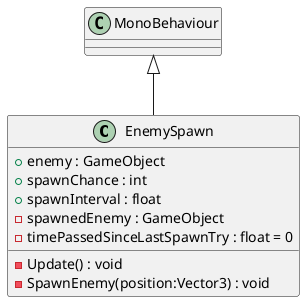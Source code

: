 @startuml
class EnemySpawn {
    + enemy : GameObject
    + spawnChance : int
    + spawnInterval : float
    - spawnedEnemy : GameObject
    - timePassedSinceLastSpawnTry : float = 0
    - Update() : void
    - SpawnEnemy(position:Vector3) : void
}
MonoBehaviour <|-- EnemySpawn
@enduml
